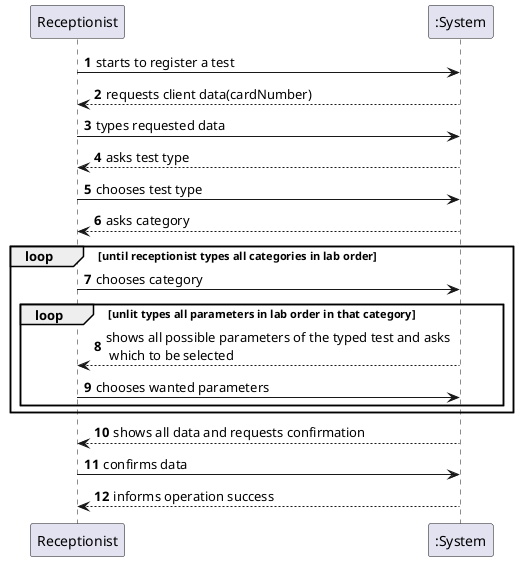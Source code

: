 @startuml
autonumber

Receptionist -> ":System" : starts to register a test
":System" --> Receptionist : requests client data(cardNumber)
Receptionist -> ":System" : types requested data
":System" --> Receptionist : asks test type
Receptionist -> ":System" : chooses test type
":System" --> Receptionist : asks category
loop until receptionist types all categories in lab order
Receptionist -> ":System" : chooses category
loop unlit types all parameters in lab order in that category
":System" --> Receptionist : shows all possible parameters of the typed test and asks \n which to be selected
Receptionist -> ":System" : chooses wanted parameters
end loop
end loop
":System" --> Receptionist : shows all data and requests confirmation
Receptionist -> ":System" : confirms data
":System" --> Receptionist : informs operation success



@enduml